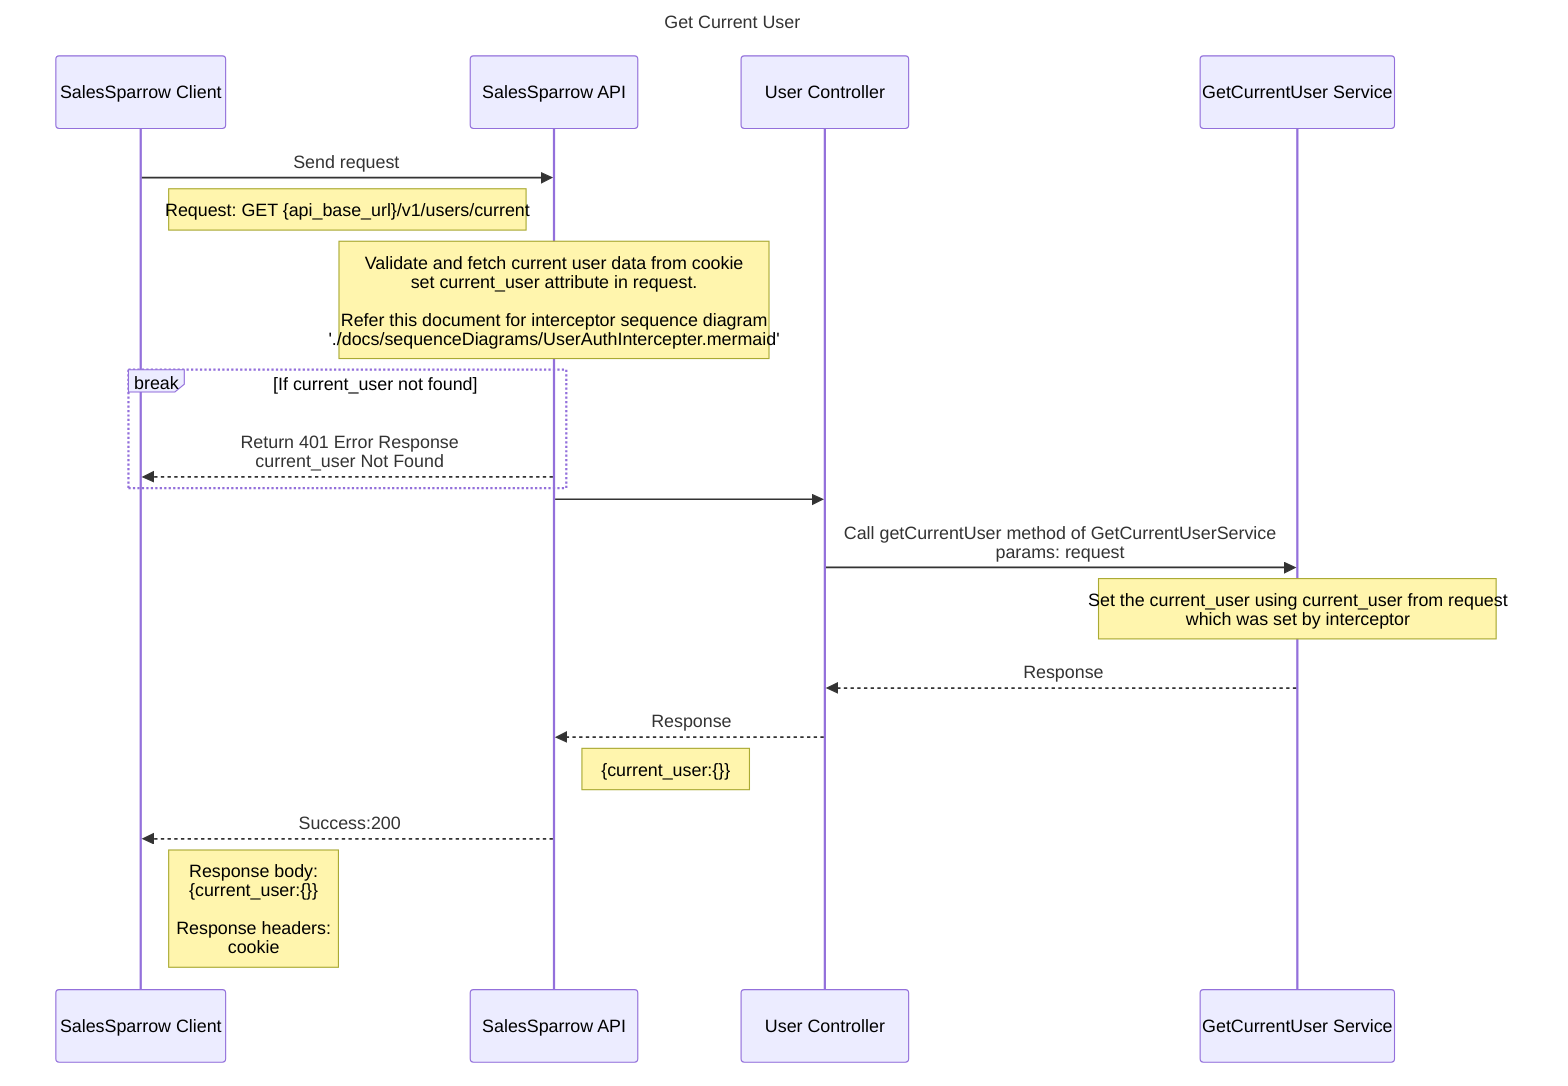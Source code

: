 sequenceDiagram
  title Get Current User
    participant ui as SalesSparrow Client
    participant api as SalesSparrow API
    participant controller as User Controller
    participant service as GetCurrentUser Service

    ui->>api:  Send request 
    note right of ui: Request: GET {api_base_url}/v1/users/current

    note over api: Validate and fetch current user data from cookie<br>set current_user attribute in request.<br><br>Refer this document for interceptor sequence diagram <br> './docs/sequenceDiagrams/UserAuthIntercepter.mermaid'
    break If current_user not found
      api-->>ui: Return 401 Error Response<br>current_user Not Found
    end

    api->>controller: 
    
    controller->>service: Call getCurrentUser method of GetCurrentUserService<br> params: request
    note over service: Set the current_user using current_user from request<br>which was set by interceptor 

    service-->> controller: Response
    controller-->>api: Response
    note right of api: {current_user:{}}

    api-->>ui: Success:200
    note right of ui: Response body: <br> {current_user:{}}<br><br>Response headers:<br> cookie